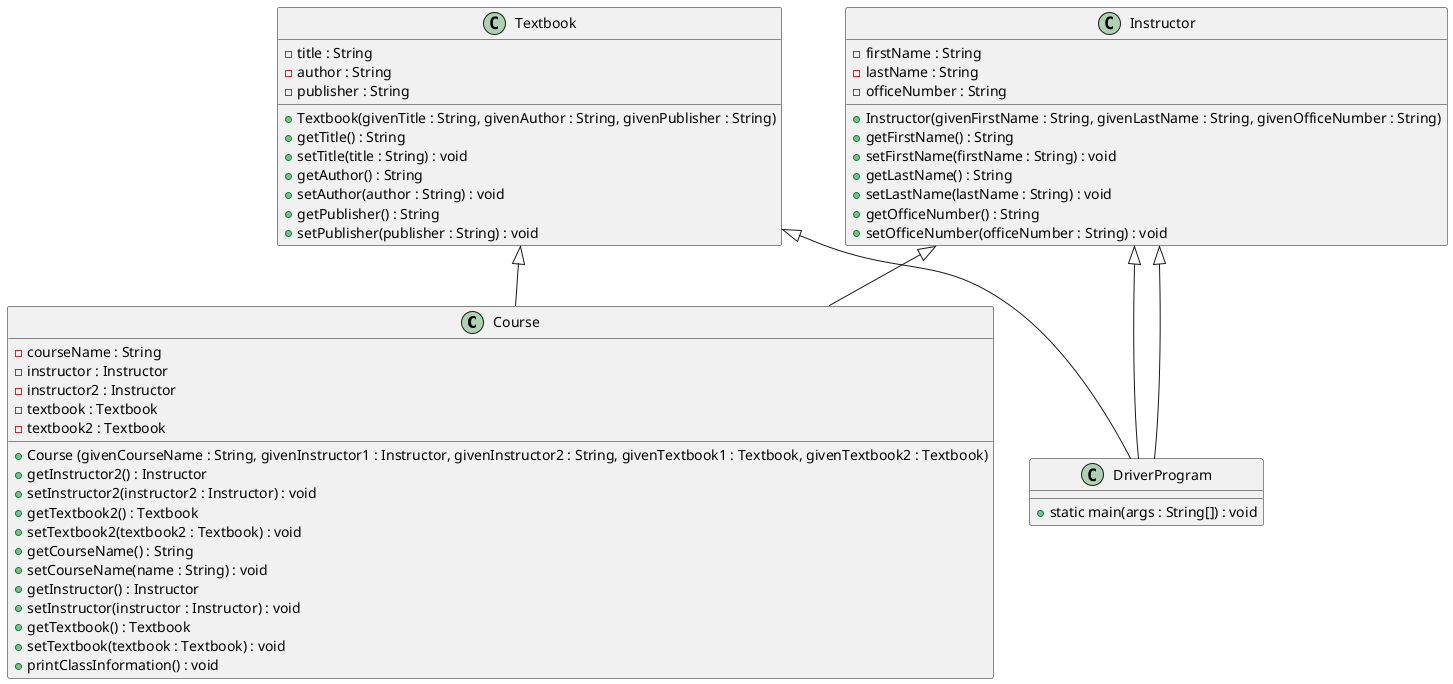 @startuml
'https://plantuml.com/class-diagram

class Course
{
    - courseName : String
    - instructor : Instructor
    - instructor2 : Instructor
    - textbook : Textbook
    - textbook2 : Textbook

    + Course (givenCourseName : String, givenInstructor1 : Instructor, givenInstructor2 : String, givenTextbook1 : Textbook, givenTextbook2 : Textbook)
    + getInstructor2() : Instructor
    + setInstructor2(instructor2 : Instructor) : void
    + getTextbook2() : Textbook
    + setTextbook2(textbook2 : Textbook) : void
    + getCourseName() : String
    + setCourseName(name : String) : void
    + getInstructor() : Instructor
    + setInstructor(instructor : Instructor) : void
    + getTextbook() : Textbook
    + setTextbook(textbook : Textbook) : void
    + printClassInformation() : void
}

class Instructor
{
    - firstName : String
    - lastName : String
    - officeNumber : String

    + Instructor(givenFirstName : String, givenLastName : String, givenOfficeNumber : String)
    + getFirstName() : String
    + setFirstName(firstName : String) : void
    + getLastName() : String
    + setLastName(lastName : String) : void
    + getOfficeNumber() : String
    + setOfficeNumber(officeNumber : String) : void
}

Class Textbook
{
    - title : String
    - author : String
    - publisher : String

    + Textbook(givenTitle : String, givenAuthor : String, givenPublisher : String)
    + getTitle() : String
    + setTitle(title : String) : void
    + getAuthor() : String
    + setAuthor(author : String) : void
    + getPublisher() : String
    + setPublisher(publisher : String) : void
}

Class DriverProgram
{
    + static main(args : String[]) : void

}

Instructor <|-- Course
Textbook <|-- Course
Instructor <|-- DriverProgram
Textbook <|-- DriverProgram
Instructor <|-- DriverProgram




@enduml